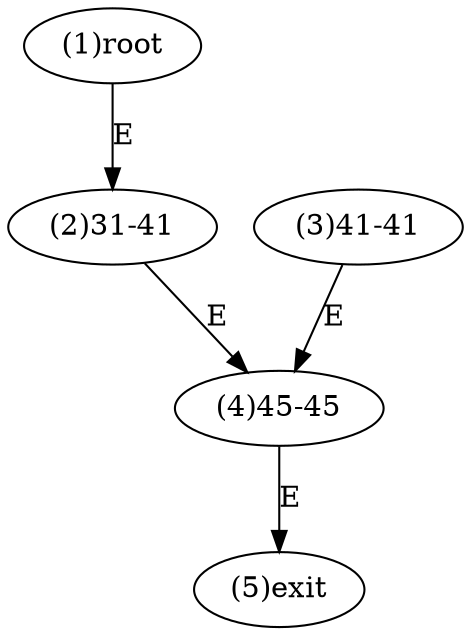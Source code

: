 digraph "" { 
1[ label="(1)root"];
2[ label="(2)31-41"];
3[ label="(3)41-41"];
4[ label="(4)45-45"];
5[ label="(5)exit"];
1->2[ label="E"];
2->4[ label="E"];
3->4[ label="E"];
4->5[ label="E"];
}